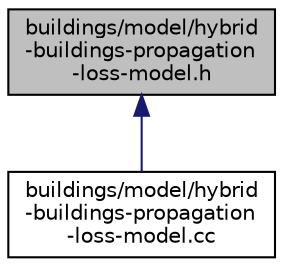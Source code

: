 digraph "buildings/model/hybrid-buildings-propagation-loss-model.h"
{
  edge [fontname="Helvetica",fontsize="10",labelfontname="Helvetica",labelfontsize="10"];
  node [fontname="Helvetica",fontsize="10",shape=record];
  Node1 [label="buildings/model/hybrid\l-buildings-propagation\l-loss-model.h",height=0.2,width=0.4,color="black", fillcolor="grey75", style="filled", fontcolor="black"];
  Node1 -> Node2 [dir="back",color="midnightblue",fontsize="10",style="solid"];
  Node2 [label="buildings/model/hybrid\l-buildings-propagation\l-loss-model.cc",height=0.2,width=0.4,color="black", fillcolor="white", style="filled",URL="$d5/d0b/hybrid-buildings-propagation-loss-model_8cc.html"];
}

